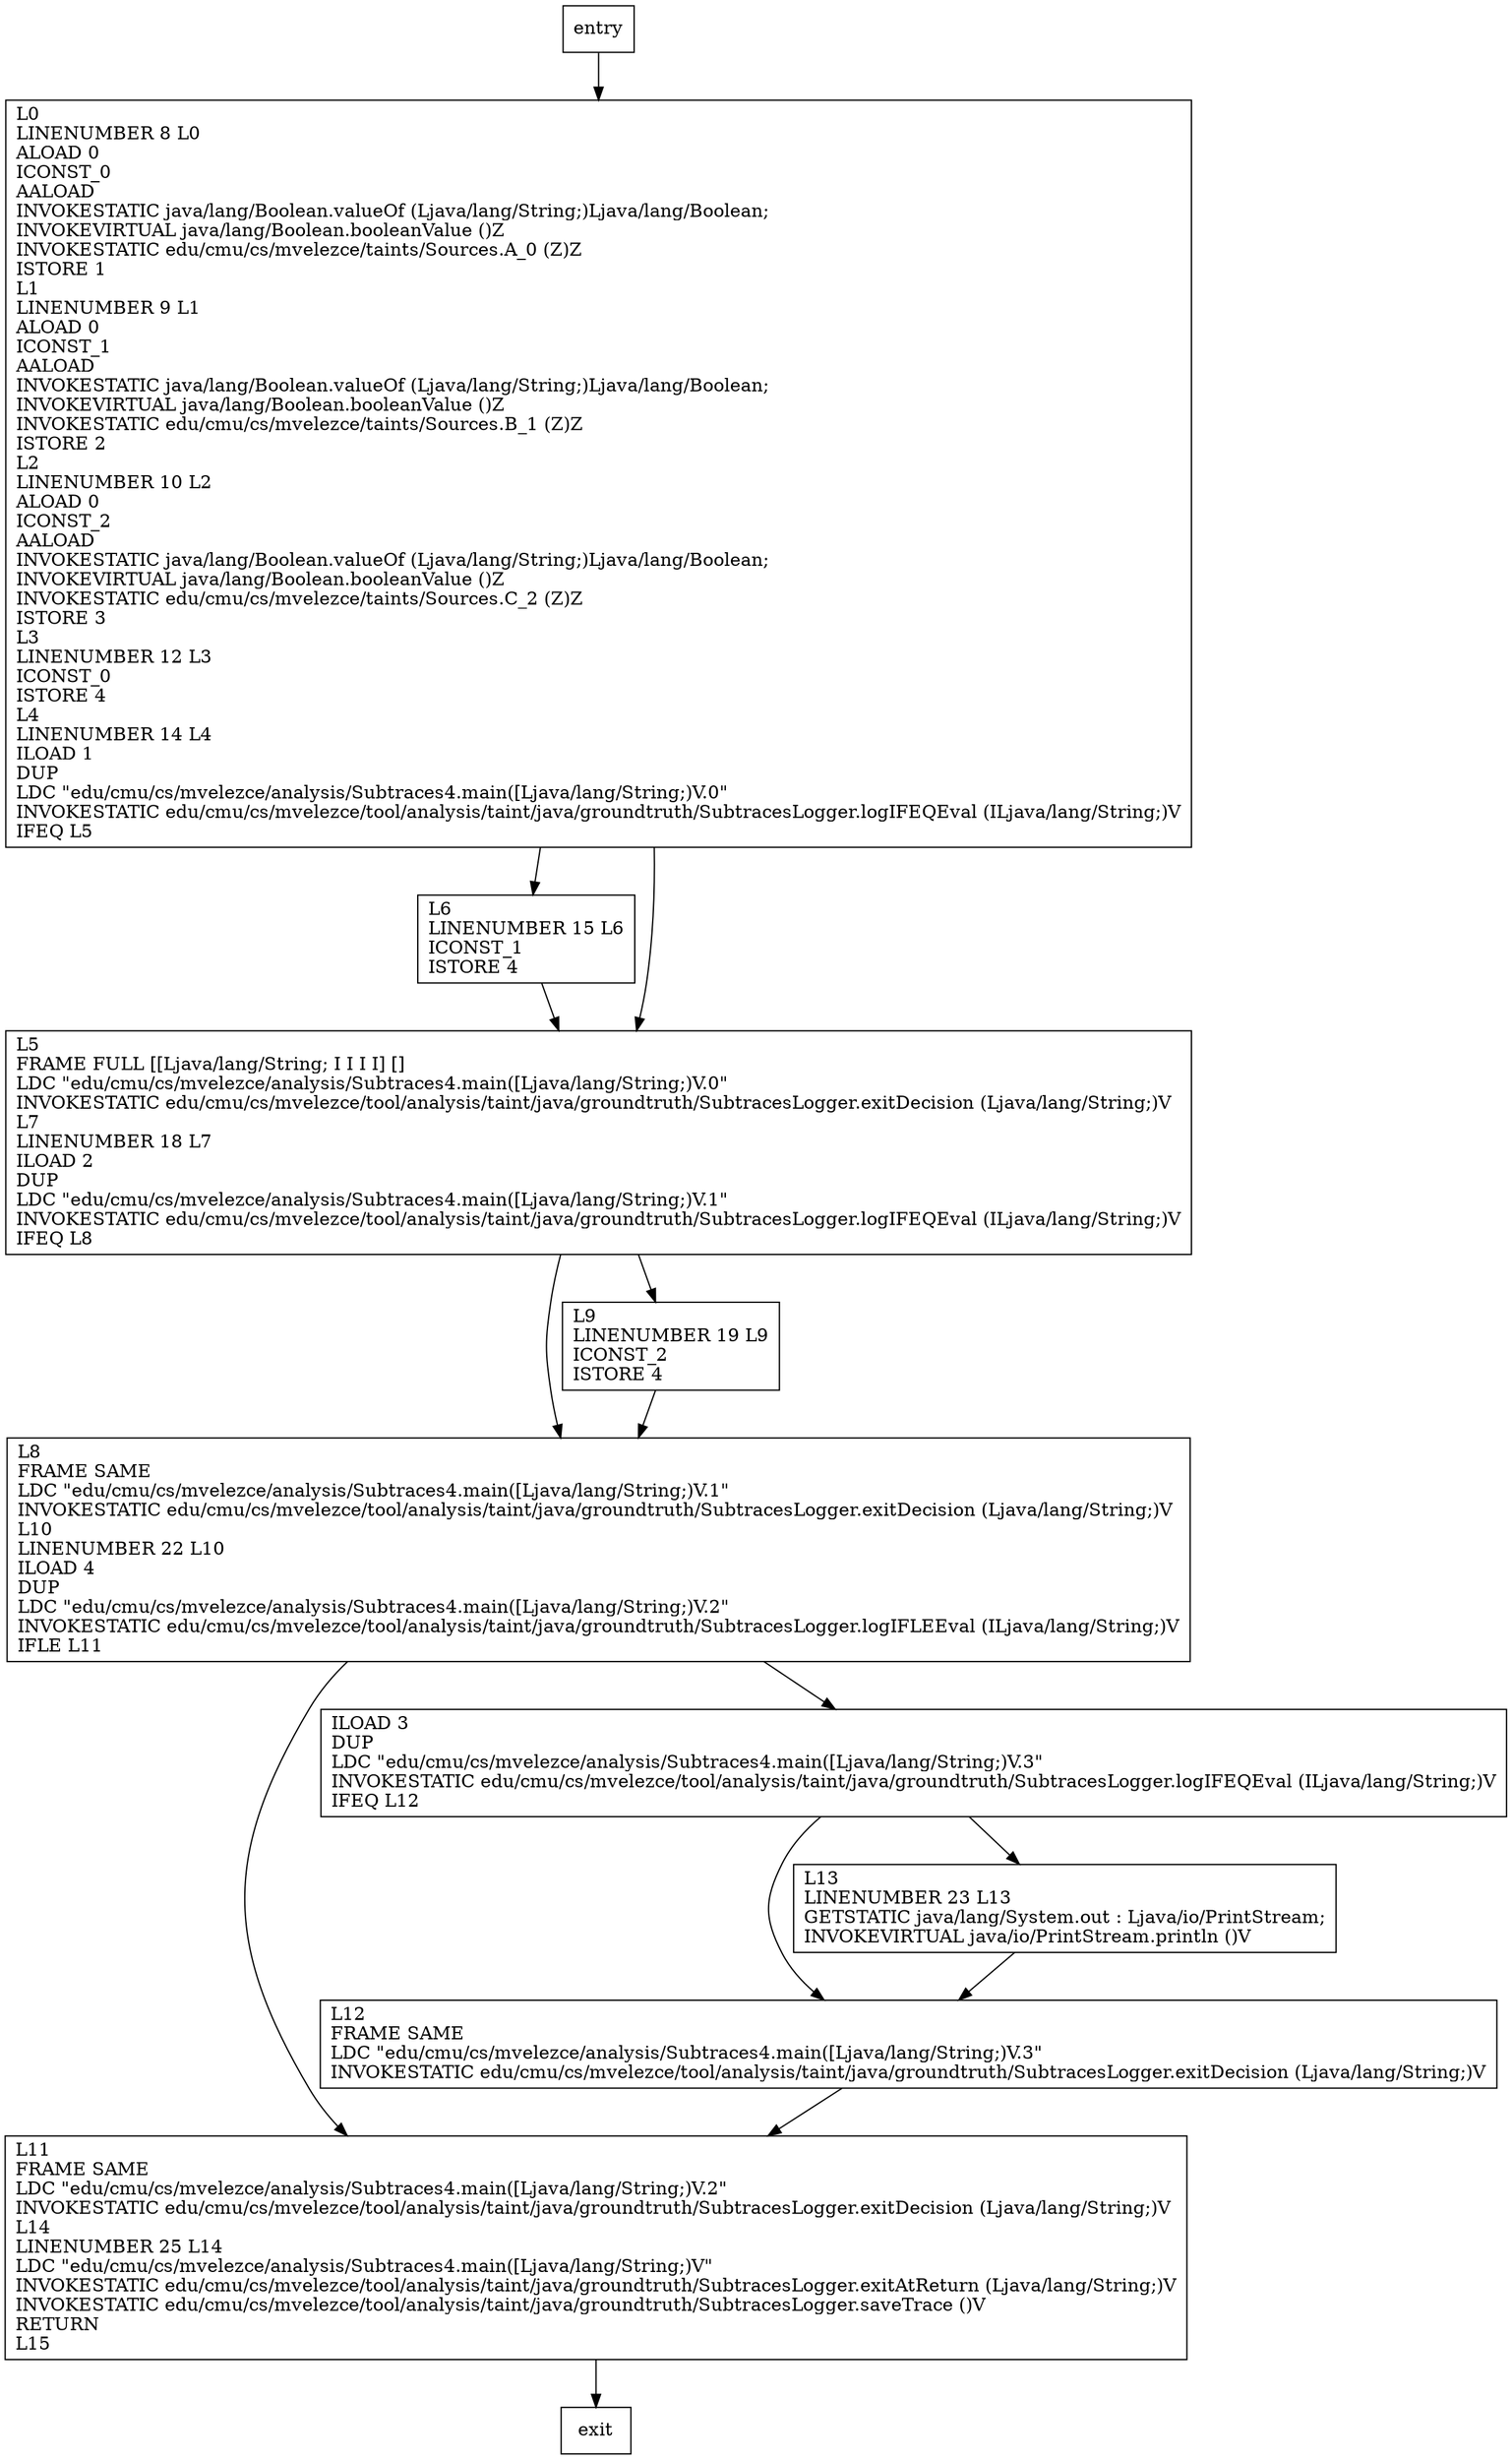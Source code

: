 digraph main {
node [shape=record];
1051090166 [label="L6\lLINENUMBER 15 L6\lICONST_1\lISTORE 4\l"];
903157927 [label="L5\lFRAME FULL [[Ljava/lang/String; I I I I] []\lLDC \"edu/cmu/cs/mvelezce/analysis/Subtraces4.main([Ljava/lang/String;)V.0\"\lINVOKESTATIC edu/cmu/cs/mvelezce/tool/analysis/taint/java/groundtruth/SubtracesLogger.exitDecision (Ljava/lang/String;)V\lL7\lLINENUMBER 18 L7\lILOAD 2\lDUP\lLDC \"edu/cmu/cs/mvelezce/analysis/Subtraces4.main([Ljava/lang/String;)V.1\"\lINVOKESTATIC edu/cmu/cs/mvelezce/tool/analysis/taint/java/groundtruth/SubtracesLogger.logIFEQEval (ILjava/lang/String;)V\lIFEQ L8\l"];
1927607695 [label="L12\lFRAME SAME\lLDC \"edu/cmu/cs/mvelezce/analysis/Subtraces4.main([Ljava/lang/String;)V.3\"\lINVOKESTATIC edu/cmu/cs/mvelezce/tool/analysis/taint/java/groundtruth/SubtracesLogger.exitDecision (Ljava/lang/String;)V\l"];
700187719 [label="L8\lFRAME SAME\lLDC \"edu/cmu/cs/mvelezce/analysis/Subtraces4.main([Ljava/lang/String;)V.1\"\lINVOKESTATIC edu/cmu/cs/mvelezce/tool/analysis/taint/java/groundtruth/SubtracesLogger.exitDecision (Ljava/lang/String;)V\lL10\lLINENUMBER 22 L10\lILOAD 4\lDUP\lLDC \"edu/cmu/cs/mvelezce/analysis/Subtraces4.main([Ljava/lang/String;)V.2\"\lINVOKESTATIC edu/cmu/cs/mvelezce/tool/analysis/taint/java/groundtruth/SubtracesLogger.logIFLEEval (ILjava/lang/String;)V\lIFLE L11\l"];
956074603 [label="L11\lFRAME SAME\lLDC \"edu/cmu/cs/mvelezce/analysis/Subtraces4.main([Ljava/lang/String;)V.2\"\lINVOKESTATIC edu/cmu/cs/mvelezce/tool/analysis/taint/java/groundtruth/SubtracesLogger.exitDecision (Ljava/lang/String;)V\lL14\lLINENUMBER 25 L14\lLDC \"edu/cmu/cs/mvelezce/analysis/Subtraces4.main([Ljava/lang/String;)V\"\lINVOKESTATIC edu/cmu/cs/mvelezce/tool/analysis/taint/java/groundtruth/SubtracesLogger.exitAtReturn (Ljava/lang/String;)V\lINVOKESTATIC edu/cmu/cs/mvelezce/tool/analysis/taint/java/groundtruth/SubtracesLogger.saveTrace ()V\lRETURN\lL15\l"];
1001607298 [label="L13\lLINENUMBER 23 L13\lGETSTATIC java/lang/System.out : Ljava/io/PrintStream;\lINVOKEVIRTUAL java/io/PrintStream.println ()V\l"];
1310406374 [label="L0\lLINENUMBER 8 L0\lALOAD 0\lICONST_0\lAALOAD\lINVOKESTATIC java/lang/Boolean.valueOf (Ljava/lang/String;)Ljava/lang/Boolean;\lINVOKEVIRTUAL java/lang/Boolean.booleanValue ()Z\lINVOKESTATIC edu/cmu/cs/mvelezce/taints/Sources.A_0 (Z)Z\lISTORE 1\lL1\lLINENUMBER 9 L1\lALOAD 0\lICONST_1\lAALOAD\lINVOKESTATIC java/lang/Boolean.valueOf (Ljava/lang/String;)Ljava/lang/Boolean;\lINVOKEVIRTUAL java/lang/Boolean.booleanValue ()Z\lINVOKESTATIC edu/cmu/cs/mvelezce/taints/Sources.B_1 (Z)Z\lISTORE 2\lL2\lLINENUMBER 10 L2\lALOAD 0\lICONST_2\lAALOAD\lINVOKESTATIC java/lang/Boolean.valueOf (Ljava/lang/String;)Ljava/lang/Boolean;\lINVOKEVIRTUAL java/lang/Boolean.booleanValue ()Z\lINVOKESTATIC edu/cmu/cs/mvelezce/taints/Sources.C_2 (Z)Z\lISTORE 3\lL3\lLINENUMBER 12 L3\lICONST_0\lISTORE 4\lL4\lLINENUMBER 14 L4\lILOAD 1\lDUP\lLDC \"edu/cmu/cs/mvelezce/analysis/Subtraces4.main([Ljava/lang/String;)V.0\"\lINVOKESTATIC edu/cmu/cs/mvelezce/tool/analysis/taint/java/groundtruth/SubtracesLogger.logIFEQEval (ILjava/lang/String;)V\lIFEQ L5\l"];
1040689511 [label="L9\lLINENUMBER 19 L9\lICONST_2\lISTORE 4\l"];
875639287 [label="ILOAD 3\lDUP\lLDC \"edu/cmu/cs/mvelezce/analysis/Subtraces4.main([Ljava/lang/String;)V.3\"\lINVOKESTATIC edu/cmu/cs/mvelezce/tool/analysis/taint/java/groundtruth/SubtracesLogger.logIFEQEval (ILjava/lang/String;)V\lIFEQ L12\l"];
entry;
exit;
1051090166 -> 903157927;
entry -> 1310406374;
903157927 -> 700187719;
903157927 -> 1040689511;
1927607695 -> 956074603;
700187719 -> 956074603;
700187719 -> 875639287;
956074603 -> exit;
1001607298 -> 1927607695;
1310406374 -> 1051090166;
1310406374 -> 903157927;
1040689511 -> 700187719;
875639287 -> 1927607695;
875639287 -> 1001607298;
}

